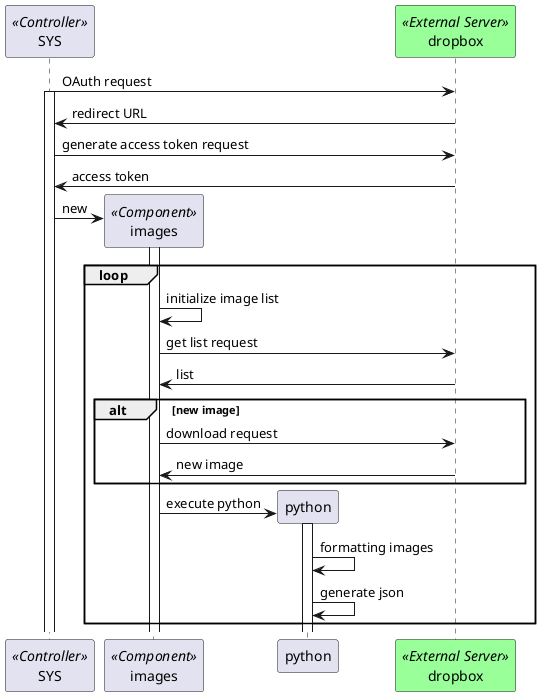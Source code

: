 "@startuml top"
participant SYS <<Controller>>
participant images <<Component>>
participant python
' participant token <<Store>>
participant dropbox <<External Server>> #99FF99

SYS -> dropbox: OAuth request
activate SYS
dropbox -> SYS: redirect URL
SYS -> dropbox: generate access token request
dropbox -> SYS: access token
' create token
' SYS -> token: store token
create images
SYS -> images: new

activate images

loop
  images -> images: initialize image list
  images -> dropbox: get list request
  dropbox -> images: list
  alt new image
    images -> dropbox: download request
    dropbox -> images: new image
  end
  create python
  images -> python: execute python
  activate python
  python -> python: formatting images
  python -> python: generate json

end
@enduml